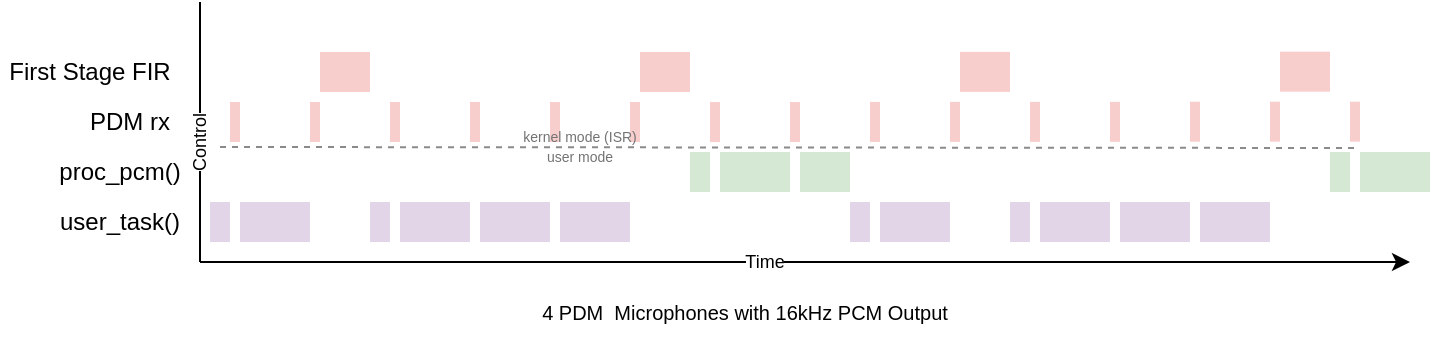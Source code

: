 <mxfile version="15.8.8" type="device"><diagram id="EQj55fS6A1SpLb4h3Z8D" name="Page-1"><mxGraphModel dx="813" dy="409" grid="1" gridSize="5" guides="1" tooltips="1" connect="1" arrows="1" fold="1" page="1" pageScale="1" pageWidth="850" pageHeight="1100" math="0" shadow="0"><root><mxCell id="0"/><mxCell id="1" parent="0"/><mxCell id="lGG7BUB_FSx7PgqNVyd5-1" value="" style="endArrow=classic;html=1;rounded=0;" edge="1" parent="1"><mxGeometry width="50" height="50" relative="1" as="geometry"><mxPoint x="160" y="440" as="sourcePoint"/><mxPoint x="765" y="440" as="targetPoint"/></mxGeometry></mxCell><mxCell id="lGG7BUB_FSx7PgqNVyd5-8" value="Time" style="edgeLabel;html=1;align=center;verticalAlign=middle;resizable=0;points=[];fontSize=9;" vertex="1" connectable="0" parent="lGG7BUB_FSx7PgqNVyd5-1"><mxGeometry x="-0.068" relative="1" as="geometry"><mxPoint as="offset"/></mxGeometry></mxCell><mxCell id="lGG7BUB_FSx7PgqNVyd5-6" value="" style="rounded=0;whiteSpace=wrap;html=1;rotation=0;fillColor=#f8cecc;strokeColor=none;" vertex="1" parent="1"><mxGeometry x="220" y="335" width="25" height="20" as="geometry"/></mxCell><mxCell id="lGG7BUB_FSx7PgqNVyd5-7" value="" style="endArrow=none;html=1;rounded=0;endFill=0;" edge="1" parent="1"><mxGeometry width="50" height="50" relative="1" as="geometry"><mxPoint x="160" y="440" as="sourcePoint"/><mxPoint x="160" y="310" as="targetPoint"/></mxGeometry></mxCell><mxCell id="lGG7BUB_FSx7PgqNVyd5-71" value="Control" style="edgeLabel;html=1;align=center;verticalAlign=middle;resizable=0;points=[];fontSize=9;rotation=-90;" vertex="1" connectable="0" parent="lGG7BUB_FSx7PgqNVyd5-7"><mxGeometry x="-0.082" relative="1" as="geometry"><mxPoint as="offset"/></mxGeometry></mxCell><mxCell id="lGG7BUB_FSx7PgqNVyd5-10" value="PDM rx" style="text;html=1;strokeColor=none;fillColor=none;align=center;verticalAlign=middle;whiteSpace=wrap;rounded=0;" vertex="1" parent="1"><mxGeometry x="100" y="360" width="50" height="20" as="geometry"/></mxCell><mxCell id="lGG7BUB_FSx7PgqNVyd5-11" value="proc_pcm()" style="text;html=1;strokeColor=none;fillColor=none;align=center;verticalAlign=middle;whiteSpace=wrap;rounded=0;" vertex="1" parent="1"><mxGeometry x="90" y="385" width="60" height="20" as="geometry"/></mxCell><mxCell id="lGG7BUB_FSx7PgqNVyd5-12" value="user_task()" style="text;html=1;strokeColor=none;fillColor=none;align=center;verticalAlign=middle;whiteSpace=wrap;rounded=0;" vertex="1" parent="1"><mxGeometry x="90" y="410" width="60" height="20" as="geometry"/></mxCell><mxCell id="lGG7BUB_FSx7PgqNVyd5-13" value="First Stage FIR" style="text;html=1;strokeColor=none;fillColor=none;align=center;verticalAlign=middle;whiteSpace=wrap;rounded=0;" vertex="1" parent="1"><mxGeometry x="60" y="335" width="90" height="20" as="geometry"/></mxCell><mxCell id="lGG7BUB_FSx7PgqNVyd5-20" value="" style="rounded=0;whiteSpace=wrap;html=1;rotation=0;fillColor=#f8cecc;strokeColor=none;" vertex="1" parent="1"><mxGeometry x="175" y="360" width="5" height="20" as="geometry"/></mxCell><mxCell id="lGG7BUB_FSx7PgqNVyd5-23" value="" style="rounded=0;whiteSpace=wrap;html=1;rotation=0;fillColor=#f8cecc;strokeColor=none;" vertex="1" parent="1"><mxGeometry x="215" y="360" width="5" height="20" as="geometry"/></mxCell><mxCell id="lGG7BUB_FSx7PgqNVyd5-24" value="" style="rounded=0;whiteSpace=wrap;html=1;rotation=0;fillColor=#f8cecc;strokeColor=none;" vertex="1" parent="1"><mxGeometry x="255" y="360" width="5" height="20" as="geometry"/></mxCell><mxCell id="lGG7BUB_FSx7PgqNVyd5-25" value="" style="rounded=0;whiteSpace=wrap;html=1;rotation=0;fillColor=#f8cecc;strokeColor=none;" vertex="1" parent="1"><mxGeometry x="295" y="359.98" width="5" height="20" as="geometry"/></mxCell><mxCell id="lGG7BUB_FSx7PgqNVyd5-46" value="" style="rounded=0;whiteSpace=wrap;html=1;rotation=0;fillColor=#e1d5e7;strokeColor=none;" vertex="1" parent="1"><mxGeometry x="180" y="410" width="35" height="20" as="geometry"/></mxCell><mxCell id="lGG7BUB_FSx7PgqNVyd5-47" value="" style="rounded=0;whiteSpace=wrap;html=1;rotation=0;fillColor=#f8cecc;strokeColor=none;" vertex="1" parent="1"><mxGeometry x="335" y="360.02" width="5" height="20" as="geometry"/></mxCell><mxCell id="lGG7BUB_FSx7PgqNVyd5-48" value="" style="rounded=0;whiteSpace=wrap;html=1;rotation=0;fillColor=#f8cecc;strokeColor=none;" vertex="1" parent="1"><mxGeometry x="375" y="360" width="5" height="20" as="geometry"/></mxCell><mxCell id="lGG7BUB_FSx7PgqNVyd5-49" value="" style="rounded=0;whiteSpace=wrap;html=1;rotation=0;fillColor=#f8cecc;strokeColor=none;" vertex="1" parent="1"><mxGeometry x="415" y="360.04" width="5" height="20" as="geometry"/></mxCell><mxCell id="lGG7BUB_FSx7PgqNVyd5-50" value="" style="rounded=0;whiteSpace=wrap;html=1;rotation=0;fillColor=#f8cecc;strokeColor=none;" vertex="1" parent="1"><mxGeometry x="455" y="360.02" width="5" height="20" as="geometry"/></mxCell><mxCell id="lGG7BUB_FSx7PgqNVyd5-51" value="" style="rounded=0;whiteSpace=wrap;html=1;rotation=0;fillColor=#f8cecc;strokeColor=none;" vertex="1" parent="1"><mxGeometry x="380" y="335" width="25" height="20" as="geometry"/></mxCell><mxCell id="lGG7BUB_FSx7PgqNVyd5-57" value="" style="rounded=0;whiteSpace=wrap;html=1;rotation=0;fillColor=#e1d5e7;strokeColor=none;" vertex="1" parent="1"><mxGeometry x="340" y="410" width="35" height="20" as="geometry"/></mxCell><mxCell id="lGG7BUB_FSx7PgqNVyd5-58" value="" style="rounded=0;whiteSpace=wrap;html=1;rotation=0;fillColor=#d5e8d4;strokeColor=none;" vertex="1" parent="1"><mxGeometry x="405" y="385" width="10" height="20" as="geometry"/></mxCell><mxCell id="lGG7BUB_FSx7PgqNVyd5-59" value="" style="rounded=0;whiteSpace=wrap;html=1;rotation=0;fillColor=#d5e8d4;strokeColor=none;" vertex="1" parent="1"><mxGeometry x="420" y="385" width="35" height="20" as="geometry"/></mxCell><mxCell id="lGG7BUB_FSx7PgqNVyd5-60" value="" style="rounded=0;whiteSpace=wrap;html=1;rotation=0;fillColor=#d5e8d4;strokeColor=none;" vertex="1" parent="1"><mxGeometry x="460" y="385" width="25" height="20" as="geometry"/></mxCell><mxCell id="lGG7BUB_FSx7PgqNVyd5-61" value="" style="rounded=0;whiteSpace=wrap;html=1;rotation=0;fillColor=#e1d5e7;strokeColor=none;" vertex="1" parent="1"><mxGeometry x="485" y="410" width="10" height="20" as="geometry"/></mxCell><mxCell id="lGG7BUB_FSx7PgqNVyd5-62" value="" style="rounded=0;whiteSpace=wrap;html=1;rotation=0;fillColor=#e1d5e7;strokeColor=none;" vertex="1" parent="1"><mxGeometry x="500" y="410" width="35" height="20" as="geometry"/></mxCell><mxCell id="lGG7BUB_FSx7PgqNVyd5-64" value="" style="rounded=0;whiteSpace=wrap;html=1;rotation=0;fillColor=#f8cecc;strokeColor=none;" vertex="1" parent="1"><mxGeometry x="535" y="359.94" width="5" height="20" as="geometry"/></mxCell><mxCell id="lGG7BUB_FSx7PgqNVyd5-67" value="" style="rounded=0;whiteSpace=wrap;html=1;rotation=0;fillColor=#f8cecc;strokeColor=none;" vertex="1" parent="1"><mxGeometry x="540" y="334.94" width="25" height="20" as="geometry"/></mxCell><mxCell id="lGG7BUB_FSx7PgqNVyd5-68" value="" style="rounded=0;whiteSpace=wrap;html=1;rotation=0;fillColor=#f8cecc;strokeColor=none;" vertex="1" parent="1"><mxGeometry x="495" y="359.96" width="5" height="20" as="geometry"/></mxCell><mxCell id="lGG7BUB_FSx7PgqNVyd5-70" value="" style="rounded=0;whiteSpace=wrap;html=1;rotation=0;fillColor=#e1d5e7;strokeColor=none;" vertex="1" parent="1"><mxGeometry x="165" y="410" width="10" height="20" as="geometry"/></mxCell><mxCell id="lGG7BUB_FSx7PgqNVyd5-72" value="" style="endArrow=none;dashed=1;html=1;rounded=0;fontSize=9;strokeColor=#8A8A8A;" edge="1" parent="1"><mxGeometry width="50" height="50" relative="1" as="geometry"><mxPoint x="170" y="382.5" as="sourcePoint"/><mxPoint x="740" y="383" as="targetPoint"/></mxGeometry></mxCell><mxCell id="lGG7BUB_FSx7PgqNVyd5-73" value="&lt;font style=&quot;font-size: 7px;&quot;&gt;kernel mode (ISR)&lt;/font&gt;" style="text;html=1;strokeColor=none;fillColor=none;align=center;verticalAlign=middle;whiteSpace=wrap;rounded=0;fontSize=7;fontColor=#737373;" vertex="1" parent="1"><mxGeometry x="320" y="375.94" width="60" height="4" as="geometry"/></mxCell><mxCell id="lGG7BUB_FSx7PgqNVyd5-74" value="&lt;font style=&quot;font-size: 7px;&quot;&gt;user mode&lt;/font&gt;" style="text;html=1;strokeColor=none;fillColor=none;align=center;verticalAlign=middle;whiteSpace=wrap;rounded=0;fontSize=7;fontColor=#737373;" vertex="1" parent="1"><mxGeometry x="320" y="385" width="60" height="5" as="geometry"/></mxCell><mxCell id="lGG7BUB_FSx7PgqNVyd5-75" value="" style="rounded=0;whiteSpace=wrap;html=1;rotation=0;fillColor=#e1d5e7;strokeColor=none;" vertex="1" parent="1"><mxGeometry x="245" y="410" width="10" height="20" as="geometry"/></mxCell><mxCell id="lGG7BUB_FSx7PgqNVyd5-76" value="" style="rounded=0;whiteSpace=wrap;html=1;rotation=0;fillColor=#e1d5e7;strokeColor=none;" vertex="1" parent="1"><mxGeometry x="260" y="410" width="35" height="20" as="geometry"/></mxCell><mxCell id="lGG7BUB_FSx7PgqNVyd5-77" value="" style="rounded=0;whiteSpace=wrap;html=1;rotation=0;fillColor=#e1d5e7;strokeColor=none;" vertex="1" parent="1"><mxGeometry x="300" y="410" width="35" height="20" as="geometry"/></mxCell><mxCell id="lGG7BUB_FSx7PgqNVyd5-78" value="" style="rounded=0;whiteSpace=wrap;html=1;rotation=0;fillColor=#e1d5e7;strokeColor=none;" vertex="1" parent="1"><mxGeometry x="565" y="410" width="10" height="20" as="geometry"/></mxCell><mxCell id="lGG7BUB_FSx7PgqNVyd5-79" value="" style="rounded=0;whiteSpace=wrap;html=1;rotation=0;fillColor=#f8cecc;strokeColor=none;" vertex="1" parent="1"><mxGeometry x="575" y="359.94" width="5" height="20" as="geometry"/></mxCell><mxCell id="lGG7BUB_FSx7PgqNVyd5-80" value="" style="rounded=0;whiteSpace=wrap;html=1;rotation=0;fillColor=#f8cecc;strokeColor=none;" vertex="1" parent="1"><mxGeometry x="615" y="359.92" width="5" height="20" as="geometry"/></mxCell><mxCell id="lGG7BUB_FSx7PgqNVyd5-81" value="" style="rounded=0;whiteSpace=wrap;html=1;rotation=0;fillColor=#f8cecc;strokeColor=none;" vertex="1" parent="1"><mxGeometry x="695" y="359.84" width="5" height="20" as="geometry"/></mxCell><mxCell id="lGG7BUB_FSx7PgqNVyd5-82" value="" style="rounded=0;whiteSpace=wrap;html=1;rotation=0;fillColor=#f8cecc;strokeColor=none;" vertex="1" parent="1"><mxGeometry x="700" y="334.84" width="25" height="20" as="geometry"/></mxCell><mxCell id="lGG7BUB_FSx7PgqNVyd5-83" value="" style="rounded=0;whiteSpace=wrap;html=1;rotation=0;fillColor=#f8cecc;strokeColor=none;" vertex="1" parent="1"><mxGeometry x="655" y="359.86" width="5" height="20" as="geometry"/></mxCell><mxCell id="lGG7BUB_FSx7PgqNVyd5-84" value="" style="rounded=0;whiteSpace=wrap;html=1;rotation=0;fillColor=#d5e8d4;strokeColor=none;" vertex="1" parent="1"><mxGeometry x="725" y="385" width="10" height="20" as="geometry"/></mxCell><mxCell id="lGG7BUB_FSx7PgqNVyd5-85" value="" style="rounded=0;whiteSpace=wrap;html=1;rotation=0;fillColor=#d5e8d4;strokeColor=none;" vertex="1" parent="1"><mxGeometry x="740" y="385" width="35" height="20" as="geometry"/></mxCell><mxCell id="lGG7BUB_FSx7PgqNVyd5-87" value="" style="rounded=0;whiteSpace=wrap;html=1;rotation=0;fillColor=#e1d5e7;strokeColor=none;" vertex="1" parent="1"><mxGeometry x="580" y="410" width="35" height="20" as="geometry"/></mxCell><mxCell id="lGG7BUB_FSx7PgqNVyd5-88" value="" style="rounded=0;whiteSpace=wrap;html=1;rotation=0;fillColor=#e1d5e7;strokeColor=none;" vertex="1" parent="1"><mxGeometry x="620" y="410" width="35" height="20" as="geometry"/></mxCell><mxCell id="lGG7BUB_FSx7PgqNVyd5-89" value="" style="rounded=0;whiteSpace=wrap;html=1;rotation=0;fillColor=#e1d5e7;strokeColor=none;" vertex="1" parent="1"><mxGeometry x="660" y="410" width="35" height="20" as="geometry"/></mxCell><mxCell id="lGG7BUB_FSx7PgqNVyd5-90" value="" style="rounded=0;whiteSpace=wrap;html=1;rotation=0;fillColor=#f8cecc;strokeColor=none;" vertex="1" parent="1"><mxGeometry x="735" y="359.84" width="5" height="20" as="geometry"/></mxCell><mxCell id="lGG7BUB_FSx7PgqNVyd5-91" value="4 PDM&amp;nbsp; Microphones with 16kHz PCM Output" style="text;html=1;strokeColor=none;fillColor=none;align=center;verticalAlign=middle;whiteSpace=wrap;rounded=0;fontSize=10;fontColor=#000000;" vertex="1" parent="1"><mxGeometry x="310" y="450" width="245" height="30" as="geometry"/></mxCell></root></mxGraphModel></diagram></mxfile>